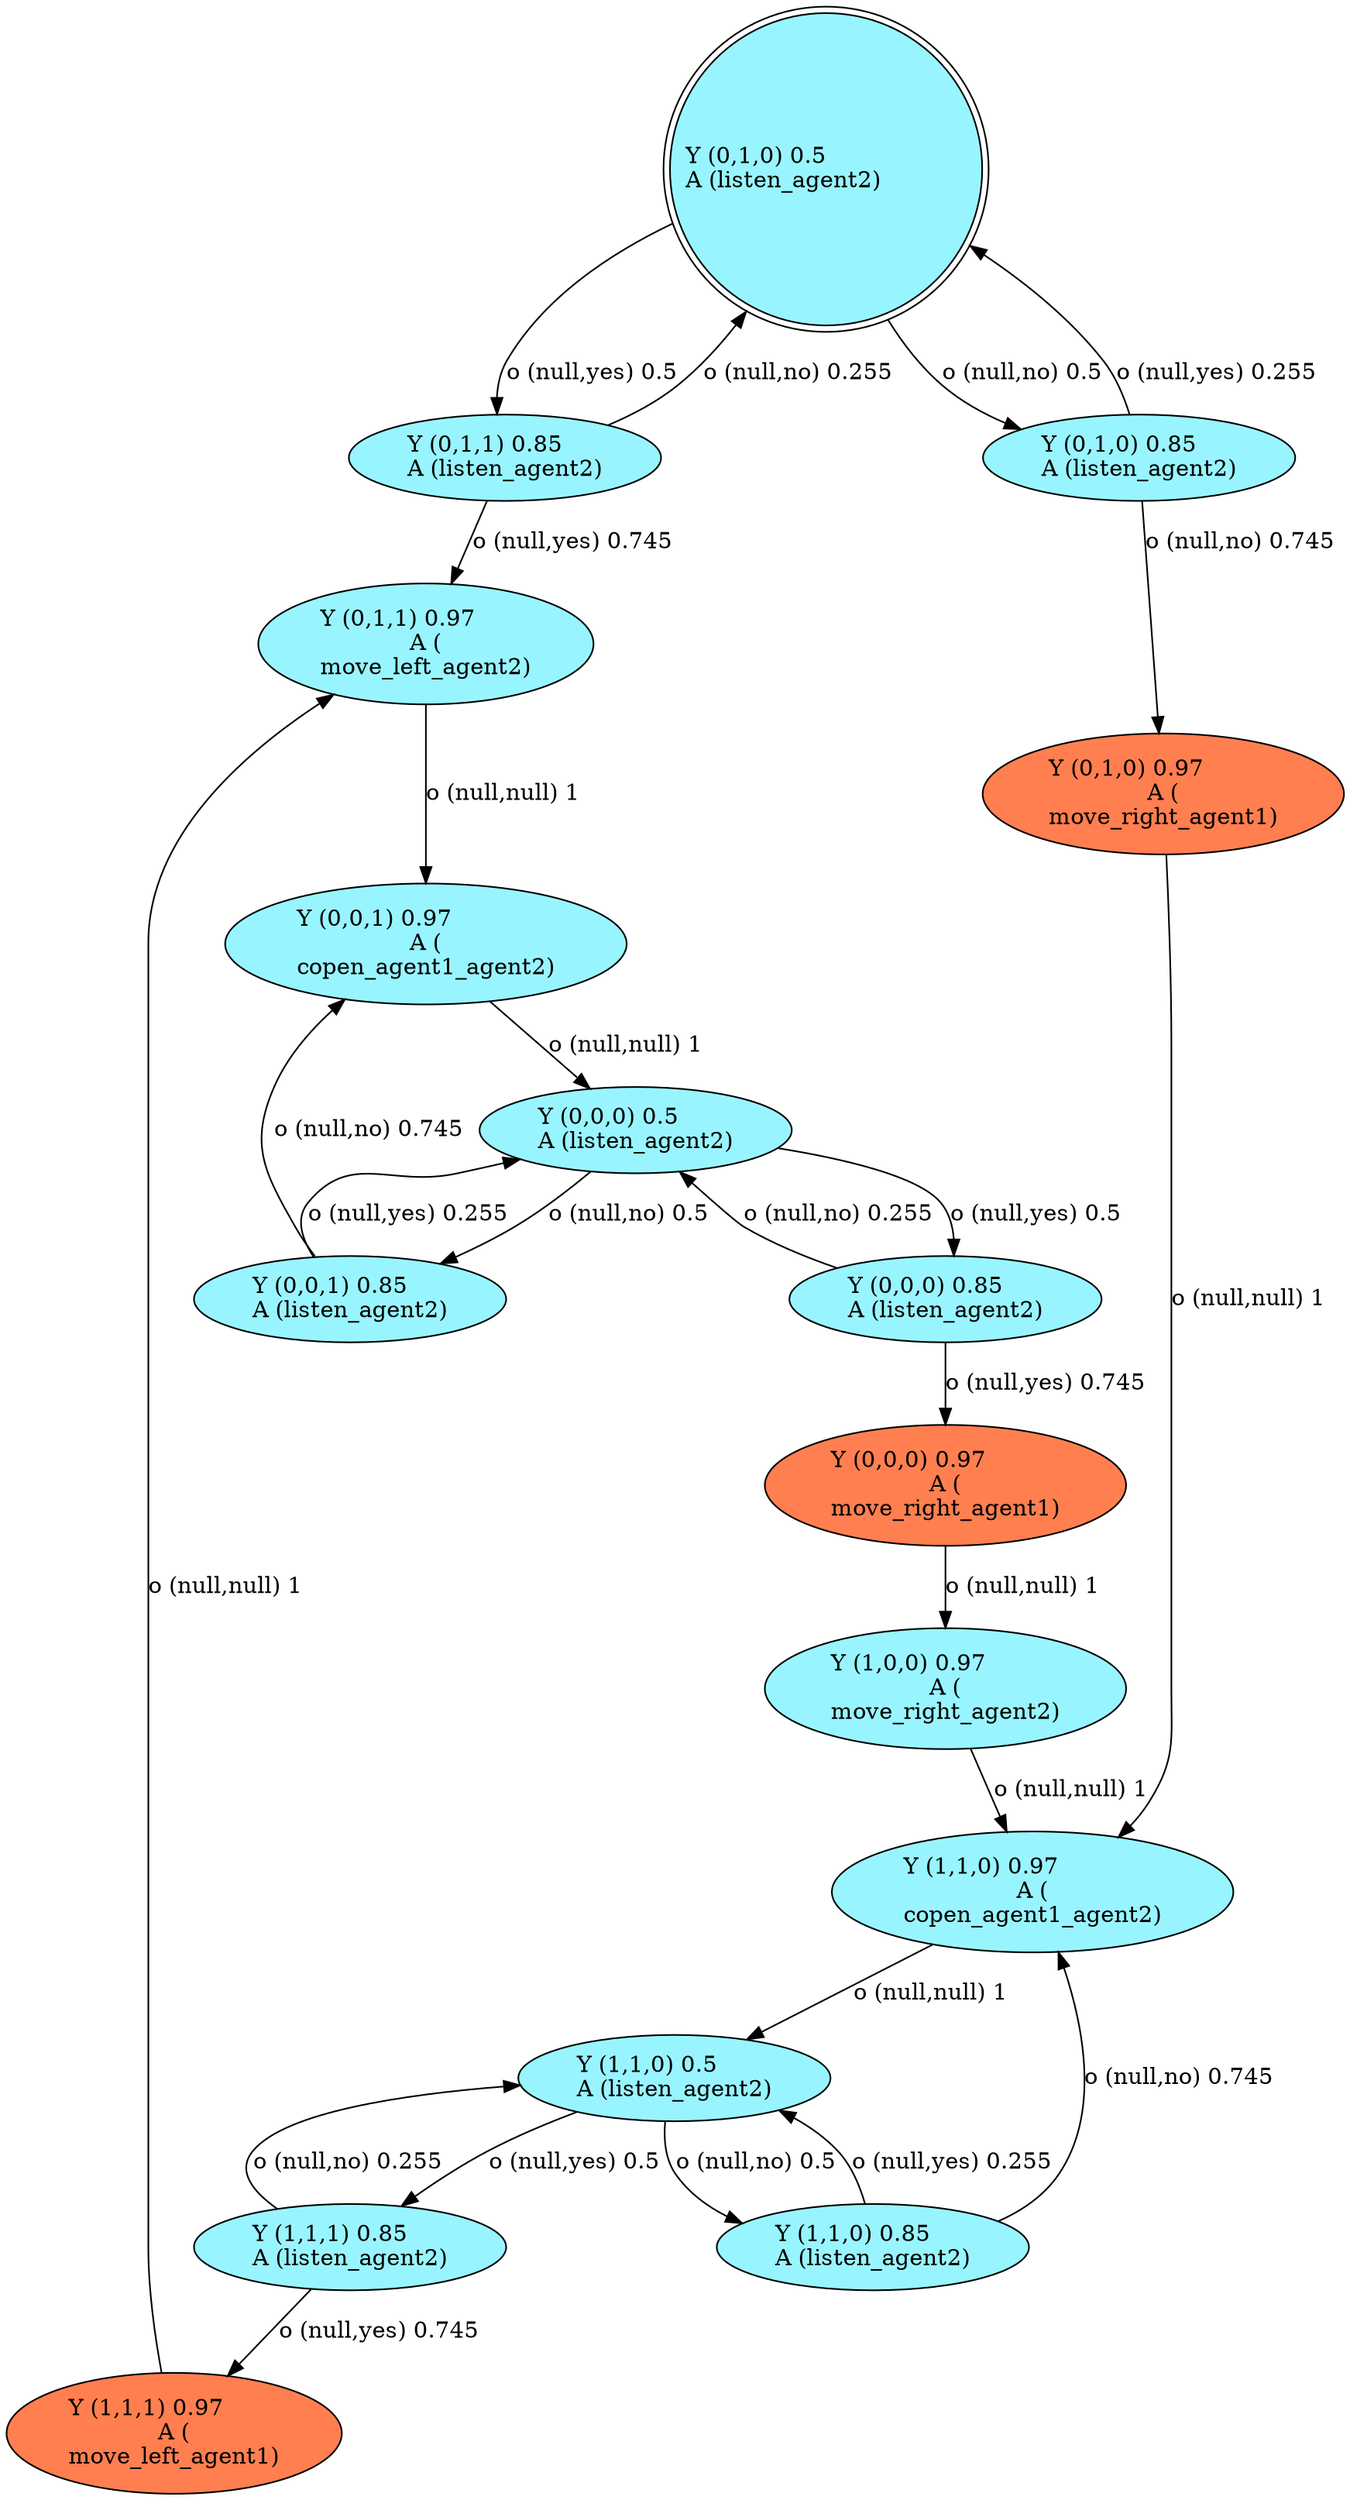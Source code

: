digraph G {
root [color=black, fillcolor=cadetblue1, label="Y (0,1,0) 0.5\lA (listen_agent2)\l", labeljust="l", shape=doublecircle, style=filled];
x0row1 [color=black, fillcolor=cadetblue1, label="Y (0,0,0) 0.5\lA (listen_agent2)\l", style=filled];
x0row20 [color=black, fillcolor=cadetblue1, label="Y (1,1,0) 0.97\lA (\ncopen_agent1_agent2)\l", style=filled];
x0row22 [color=black, fillcolor=cadetblue1, label="Y (1,1,0) 0.85\lA (listen_agent2)\l", style=filled];
x0row7 [color=black, fillcolor=cadetblue1, label="Y (0,1,1) 0.97\lA (\nmove_left_agent2)\l", style=filled];
x0row8 [color=black, fillcolor=cadetblue1, label="Y (0,0,1) 0.97\lA (\ncopen_agent1_agent2)\l", style=filled];
x0row14 [color=black, fillcolor=cadetblue1, label="Y (0,0,0) 0.85\lA (listen_agent2)\l", style=filled];
x0row3 [color=black, fillcolor=cadetblue1, label="Y (0,1,1) 0.85\lA (listen_agent2)\l", style=filled];
x0row4 [color=black, fillcolor=cadetblue1, label="Y (0,1,0) 0.85\lA (listen_agent2)\l", style=filled];
x0row16 [color=black, fillcolor=coral, label="Y (0,0,0) 0.97\lA (\nmove_right_agent1)\l", style=filled];
x0row17 [color=black, fillcolor=cadetblue1, label="Y (1,0,0) 0.97\lA (\nmove_right_agent2)\l", style=filled];
x0row18 [color=black, fillcolor=coral, label="Y (0,1,0) 0.97\lA (\nmove_right_agent1)\l", style=filled];
x0row2 [color=black, fillcolor=cadetblue1, label="Y (1,1,0) 0.5\lA (listen_agent2)\l", style=filled];
x0row5 [color=black, fillcolor=cadetblue1, label="Y (0,0,1) 0.85\lA (listen_agent2)\l", style=filled];
x0row6 [color=black, fillcolor=cadetblue1, label="Y (1,1,1) 0.85\lA (listen_agent2)\l", style=filled];
x0row9 [color=black, fillcolor=coral, label="Y (1,1,1) 0.97\lA (\nmove_left_agent1)\l", style=filled];
root -> x0row3  [label="o (null,yes) 0.5\l"];
root -> x0row4  [label="o (null,no) 0.5\l"];
x0row3 -> x0row7  [label="o (null,yes) 0.745\l"];
x0row3 -> root  [label="o (null,no) 0.255\l"];
x0row7 -> x0row8  [label="o (null,null) 1\l"];
x0row8 -> x0row1  [label="o (null,null) 1\l"];
x0row1 -> x0row14  [label="o (null,yes) 0.5\l"];
x0row1 -> x0row5  [label="o (null,no) 0.5\l"];
x0row14 -> x0row16  [label="o (null,yes) 0.745\l"];
x0row14 -> x0row1  [label="o (null,no) 0.255\l"];
x0row16 -> x0row17  [label="o (null,null) 1\l"];
x0row17 -> x0row20  [label="o (null,null) 1\l"];
x0row20 -> x0row2  [label="o (null,null) 1\l"];
x0row2 -> x0row6  [label="o (null,yes) 0.5\l"];
x0row2 -> x0row22  [label="o (null,no) 0.5\l"];
x0row6 -> x0row9  [label="o (null,yes) 0.745\l"];
x0row6 -> x0row2  [label="o (null,no) 0.255\l"];
x0row9 -> x0row7  [label="o (null,null) 1\l"];
x0row22 -> x0row2  [label="o (null,yes) 0.255\l"];
x0row22 -> x0row20  [label="o (null,no) 0.745\l"];
x0row5 -> x0row1  [label="o (null,yes) 0.255\l"];
x0row5 -> x0row8  [label="o (null,no) 0.745\l"];
x0row4 -> root  [label="o (null,yes) 0.255\l"];
x0row4 -> x0row18  [label="o (null,no) 0.745\l"];
x0row18 -> x0row20  [label="o (null,null) 1\l"];
}
